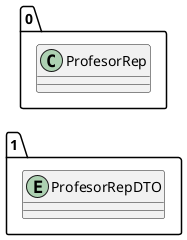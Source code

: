 @startuml 
allow_mixing
left to right direction
package "1"{
entity ProfesorRepDTO

}
package "0"{
class ProfesorRep
}
@enduml